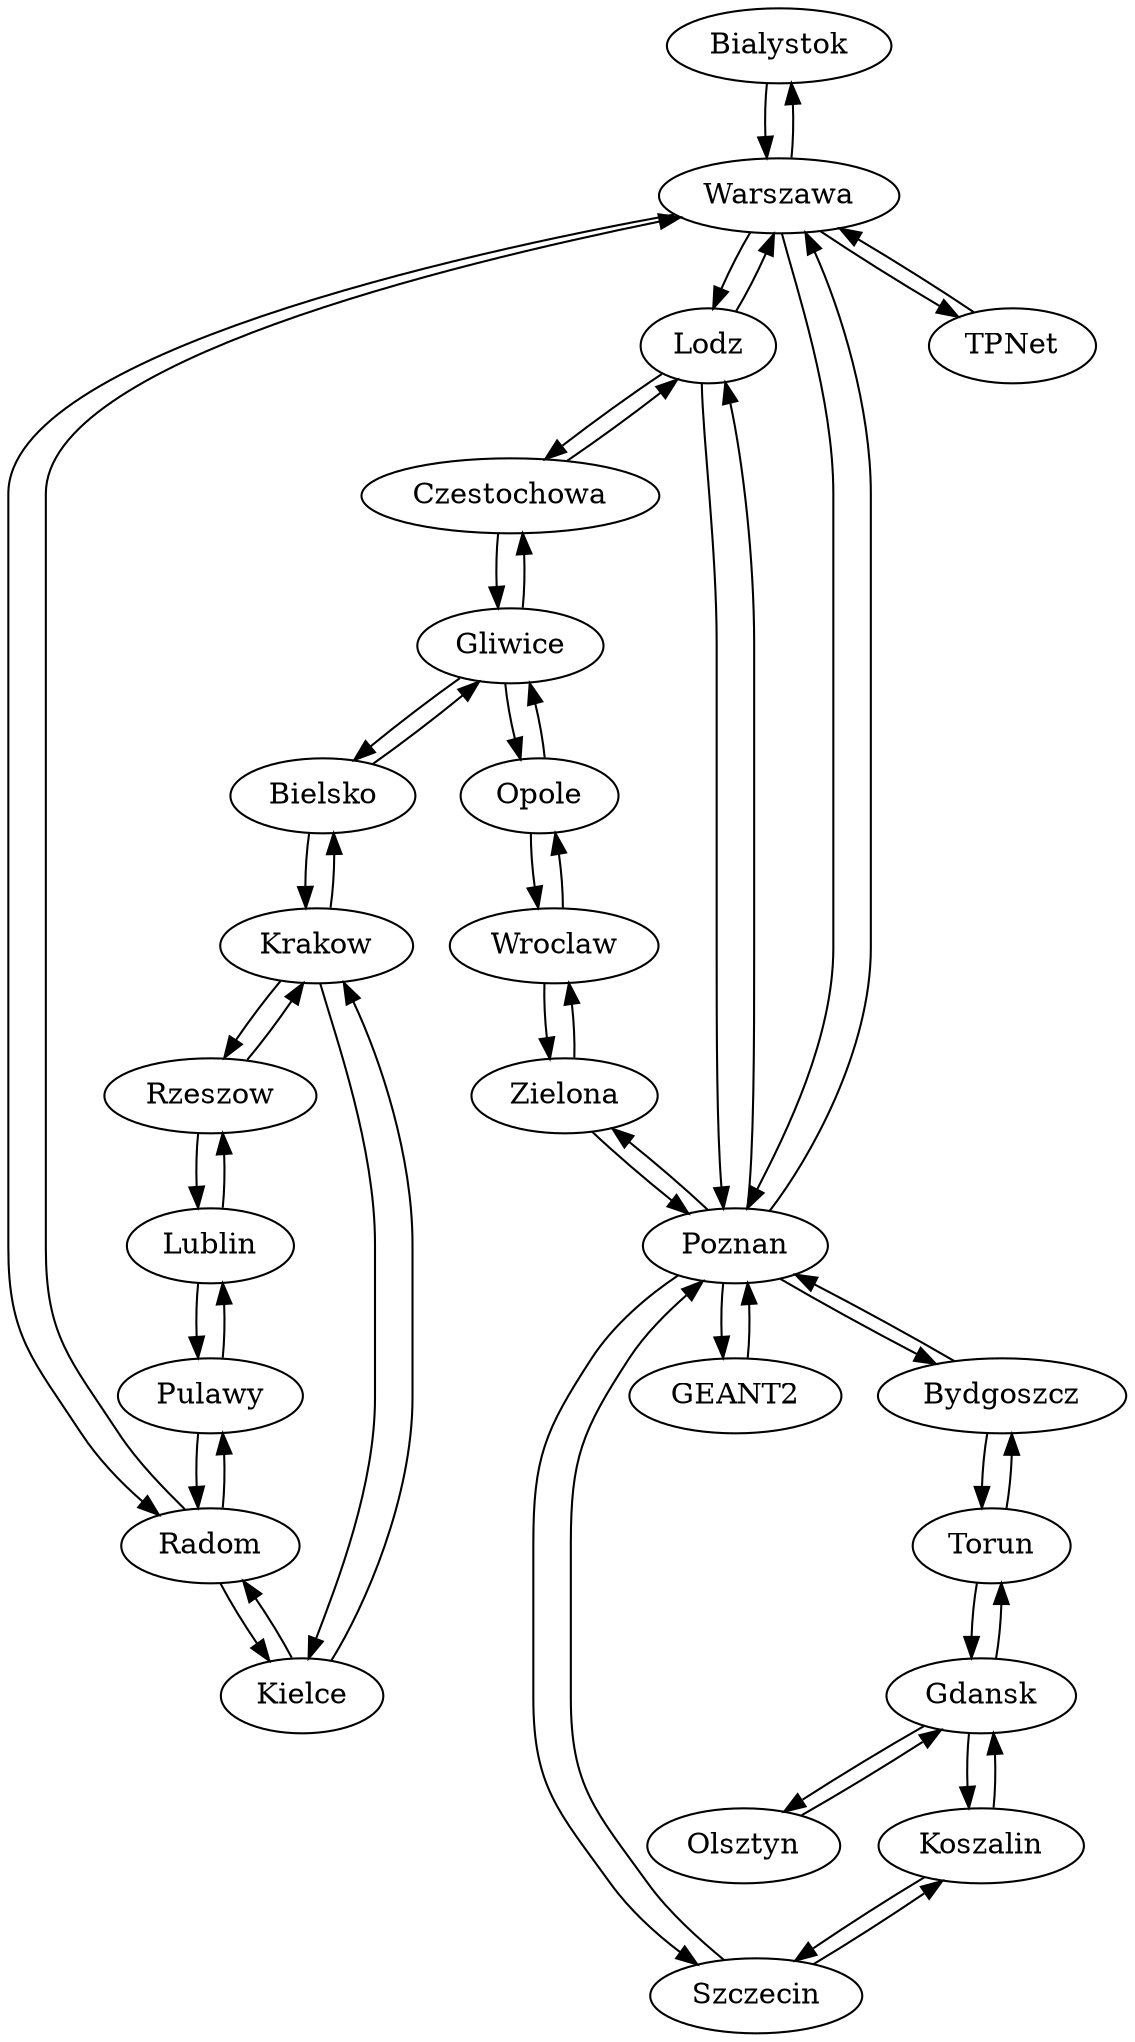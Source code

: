 digraph {
	Bialystok;
	Bielsko;
	Bydgoszcz;
	Czestochowa;
	Gdansk;
	Gliwice;
	Kielce;
	Koszalin;
	Krakow;
	Lodz;
	Lublin;
	Olsztyn;
	Opole;
	Poznan;
	Pulawy;
	Radom;
	Rzeszow;
	Szczecin;
	Torun;
	Warszawa;
	Wroclaw;
	Zielona;

	GEANT2;
	TPNet;

	Bialystok -> Warszawa	[distance = "200", lambdas = "1"]
	Warszawa -> Bialystok	[distance = "200", lambdas = "1"]
	Bielsko -> Gliwice	[distance =  "50", lambdas = "2"]
	Gliwice -> Bielsko	[distance =  "50", lambdas = "2"]
	Bielsko -> Krakow	[distance = "100", lambdas = "2"]
	Krakow -> Bielsko	[distance = "100", lambdas = "2"]
	Bydgoszcz -> Poznan	[distance = "100", lambdas = "2"]
	Poznan -> Bydgoszcz	[distance = "100", lambdas = "2"]
	Bydgoszcz -> Torun	[distance =  "50", lambdas = "2"]
	Torun -> Bydgoszcz	[distance =  "50", lambdas = "2"]
	Czestochowa -> Gliwice 	[distance =  "50", lambdas = "1"]
	Gliwice -> Czestochowa	[distance =  "50", lambdas = "1"]
	Czestochowa -> Lodz	[distance = "100", lambdas = "1"]
	Lodz -> Czestochowa	[distance = "100", lambdas = "1"]
	Gdansk -> Koszalin	[distance = "200", lambdas = "1"]
	Koszalin -> Gdansk	[distance = "200", lambdas = "1"]
	Gdansk -> Olsztyn	[distance = "150", lambdas = "1"]
	Olsztyn -> Gdansk	[distance = "150", lambdas = "1"]
	Gdansk -> Torun 	[distance = "150", lambdas = "2"]
	Torun -> Gdansk		[distance = "150", lambdas = "2"]
	Gliwice -> Opole 	[distance =  "50", lambdas = "2"]
	Opole -> Gliwice 	[distance =  "50", lambdas = "2"]
	Kielce -> Krakow 	[distance = "100", lambdas = "1"]
	Krakow -> Kielce	[distance = "100", lambdas = "1"]
	Kielce -> Radom 	[distance = "100", lambdas = "1"]
	Radom -> Kielce		[distance = "100", lambdas = "1"]
	Koszalin -> Szczecin 	[distance = "150", lambdas = "1"]
	Szczecin -> Koszalin	[distance = "150", lambdas = "1"]
	Krakow -> Rzeszow	[distance = "150", lambdas = "1"]
	Rzeszow -> Krakow	[distance = "150", lambdas = "1"]
	Lodz -> Poznan		[distance = "200", lambdas = "1"]
	Poznan -> Lodz		[distance = "200", lambdas = "1"]
	Lodz -> Warszawa	[distance = "150", lambdas = "1"]
	Warszawa -> Lodz	[distance = "150", lambdas = "1"]
	Lublin -> Pulawy	[distance =  "50", lambdas = "1"]
	Pulawy -> Lublin	[distance =  "50", lambdas = "1"]
	Lublin -> Rzeszow	[distance = "150", lambdas = "1"]
	Rzeszow -> Lublin	[distance = "150", lambdas = "1"]
	Opole -> Wroclaw	[distance = "100", lambdas = "2"]
	Wroclaw -> Opole	[distance = "100", lambdas = "2"]
	Poznan -> Szczecin 	[distance = "250", lambdas = "1"]
	Szczecin -> Poznan	[distance = "250", lambdas = "1"]
	Poznan -> Warszawa	[distance = "300", lambdas = "2"]
	Warszawa -> Poznan	[distance = "300", lambdas = "2"]
	Poznan -> Zielona	[distance = "100", lambdas = "2"]
	Zielona -> Poznan	[distance = "100", lambdas = "2"]
	Pulawy -> Radom		[distance =  "50", lambdas = "1"]
	Radom -> Pulawy		[distance =  "50", lambdas = "1"]
	Radom -> Warszawa	[distance = "100", lambdas = "1"]
	Warszawa -> Radom	[distance = "100", lambdas = "1"]
	Wroclaw -> Zielona	[distance = "150", lambdas = "2"]
	Zielona -> Wroclaw	[distance = "150", lambdas = "2"]

	Poznan -> GEANT2	[distance = "50", lambdas = "2"]
	GEANT2 -> Poznan	[distance = "50", lambdas = "2"]
	Warszawa -> TPNet	[distance = "50", lambdas = "1"]
	TPNet -> Warszawa	[distance = "50", lambdas = "1"]
}
